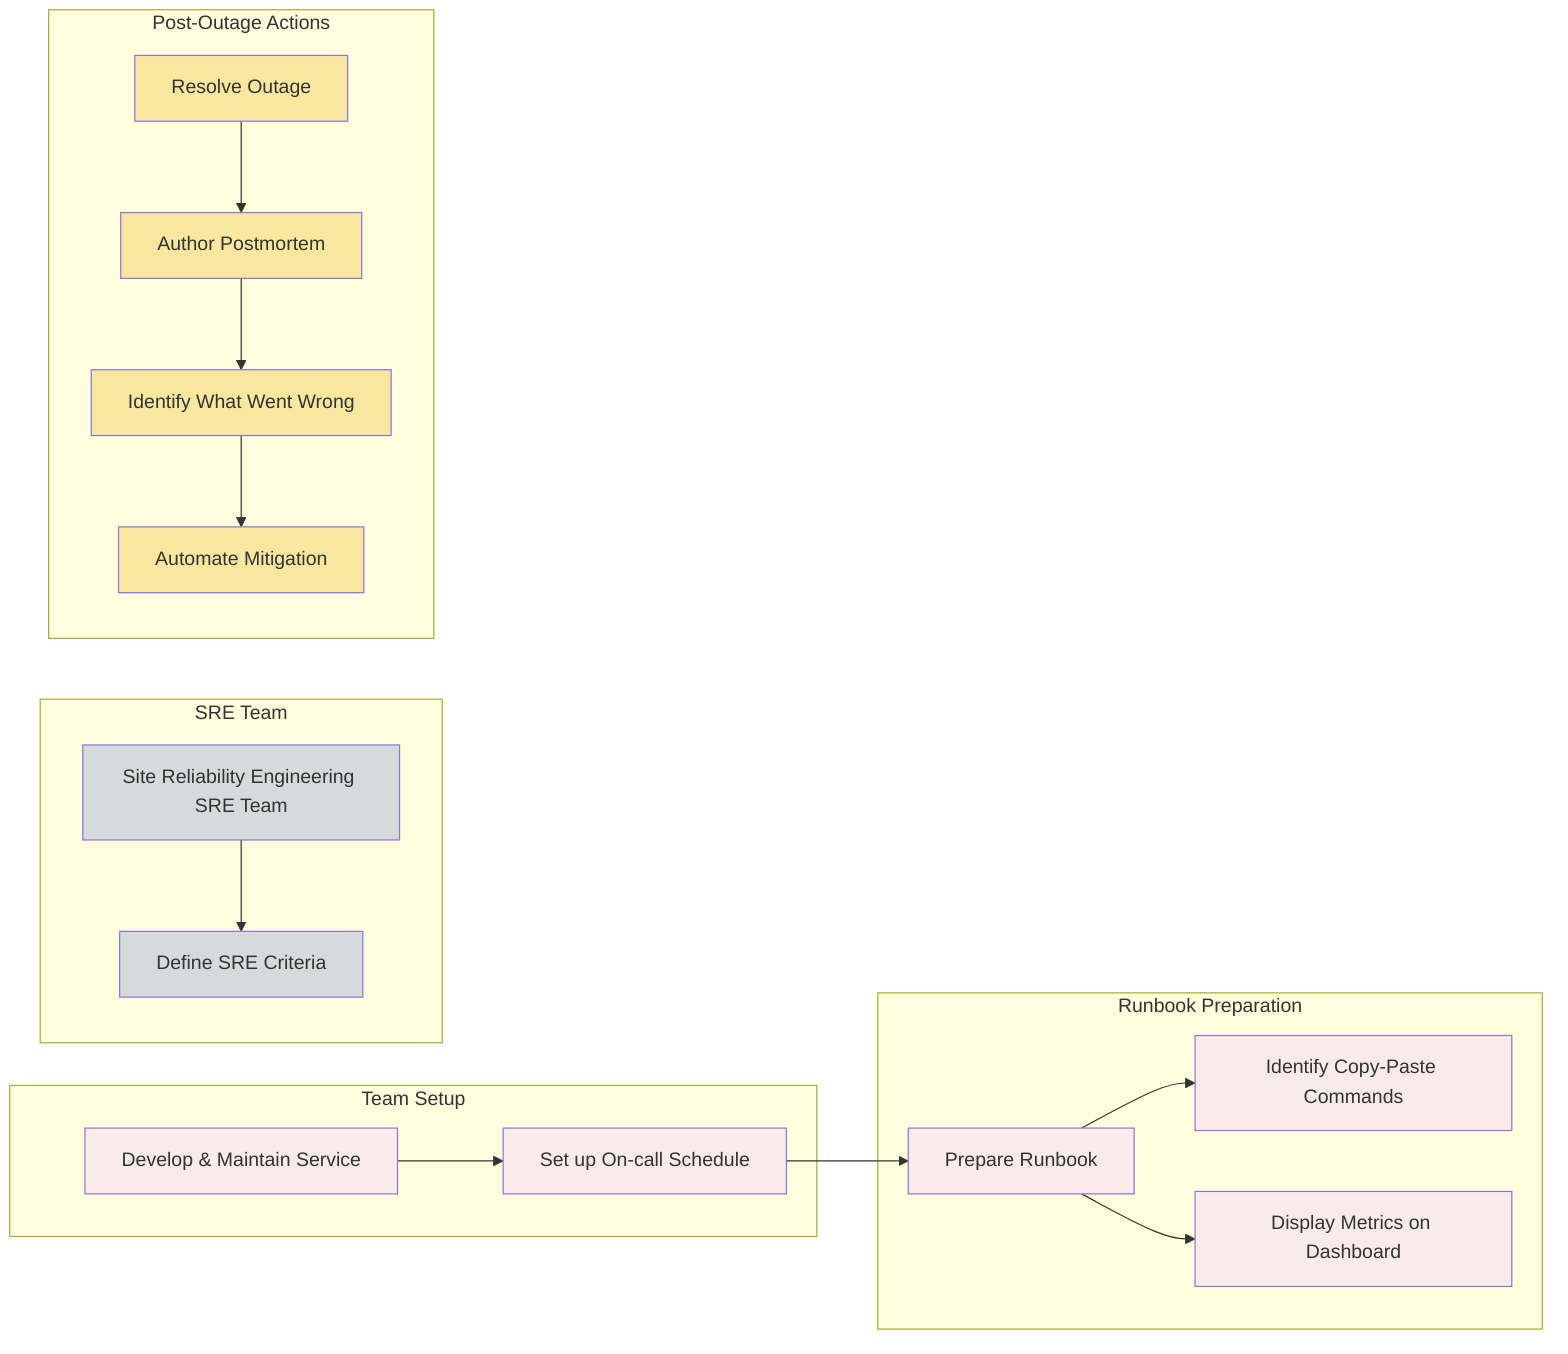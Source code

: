 graph LR
    subgraph Team Setup
        A[Develop & Maintain Service] --> B[Set up On-call Schedule]
    end

    subgraph Runbook Preparation
        B --> C[Prepare Runbook]
        C --> D[Identify Copy-Paste Commands]
        C --> E[Display Metrics on Dashboard]
    end

    subgraph SRE Team
        F[Site Reliability Engineering SRE Team] --> G[Define SRE Criteria]
    end

    subgraph Post-Outage Actions
        H[Resolve Outage] --> I[Author Postmortem]
        I --> J[Identify What Went Wrong]
        J --> K[Automate Mitigation]
    end

    style A fill:#F9EBEA
    style B fill:#F9EBEA
    style C fill:#F9EBEA
    style D fill:#F9EBEA
    style E fill:#F9EBEA
    style F fill:#D5DBDB
    style G fill:#D5DBDB
    style H fill:#F9E79F
    style I fill:#F9E79F
    style J fill:#F9E79F
    style K fill:#F9E79F